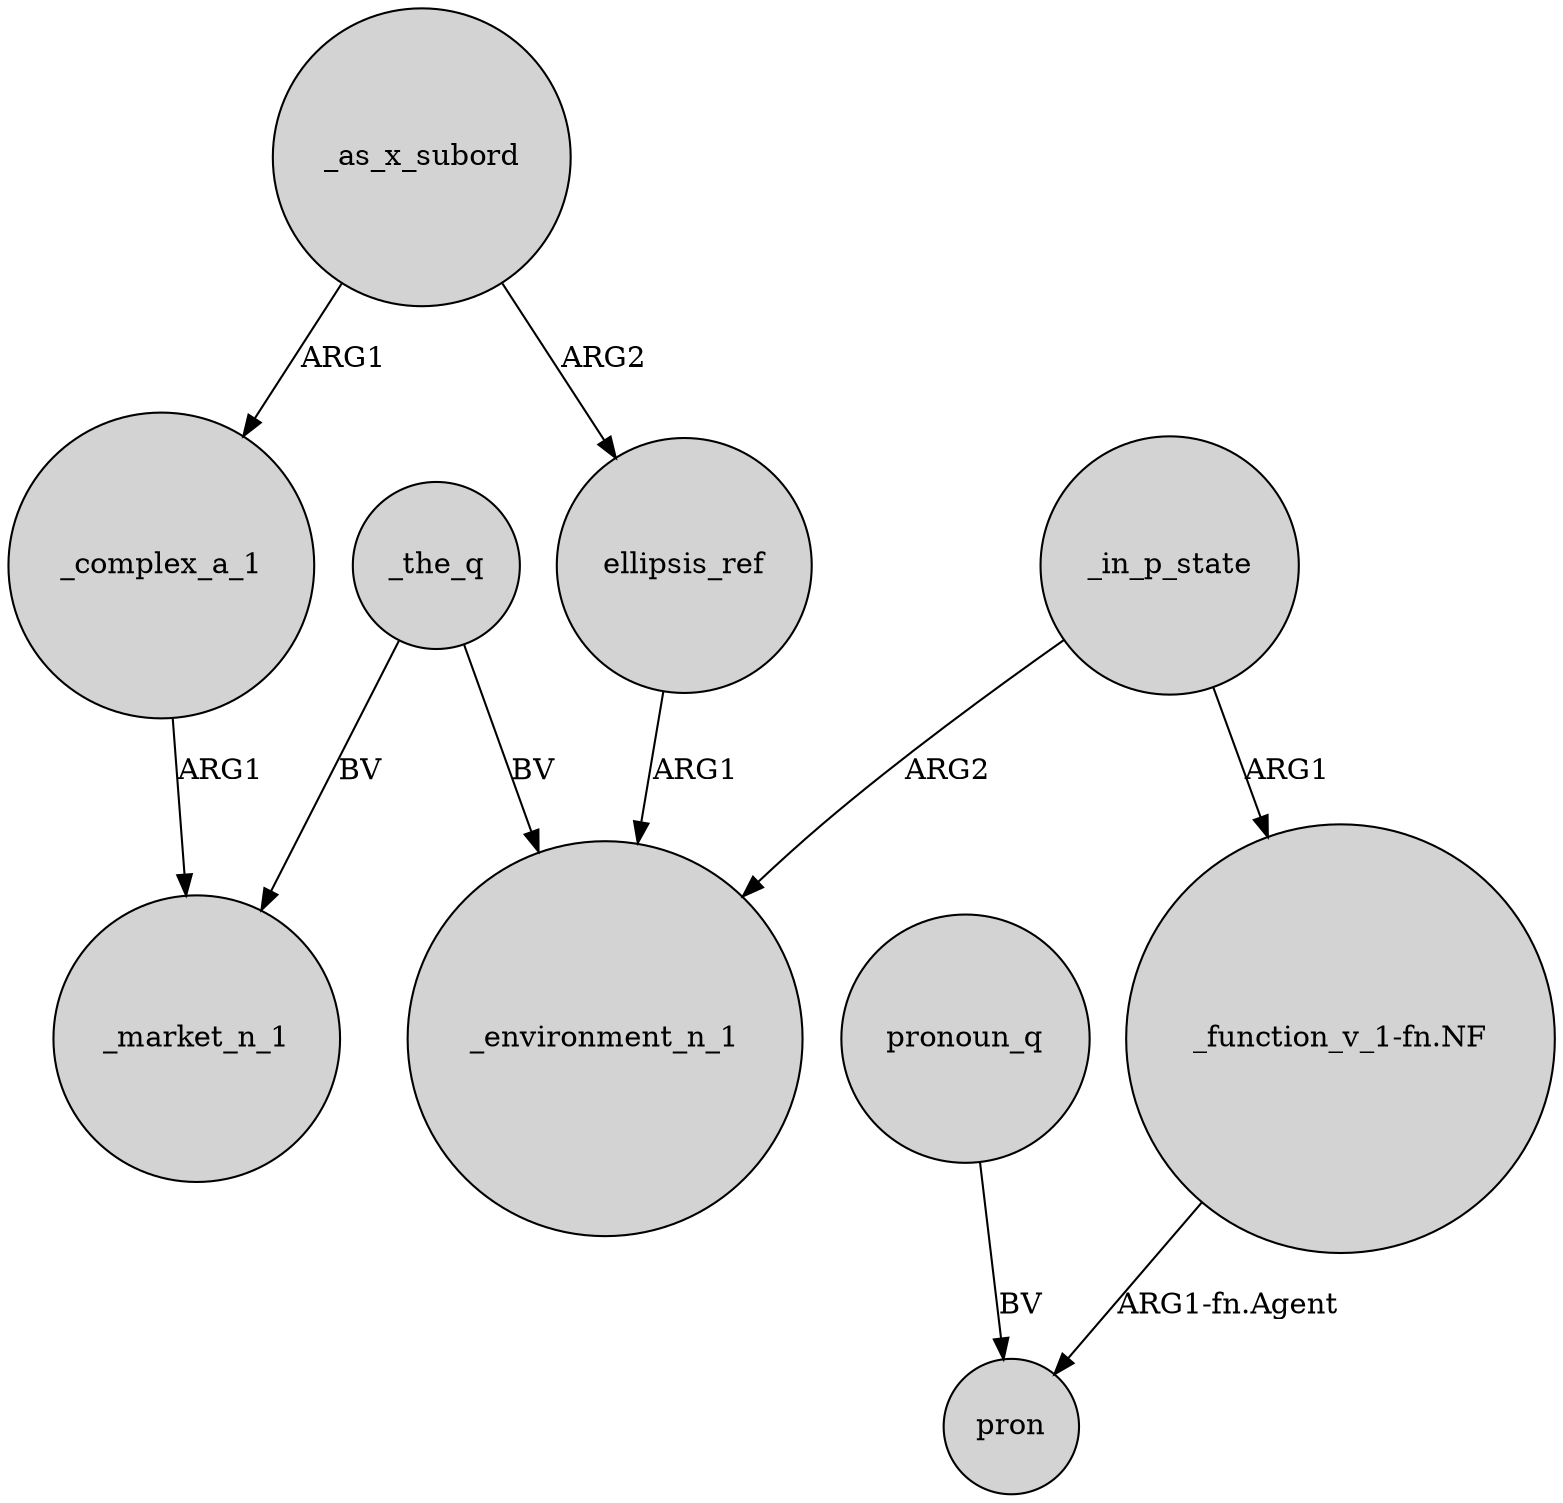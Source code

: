 digraph {
	node [shape=circle style=filled]
	_as_x_subord -> ellipsis_ref [label=ARG2]
	_the_q -> _environment_n_1 [label=BV]
	pronoun_q -> pron [label=BV]
	_in_p_state -> "_function_v_1-fn.NF" [label=ARG1]
	_the_q -> _market_n_1 [label=BV]
	_as_x_subord -> _complex_a_1 [label=ARG1]
	_in_p_state -> _environment_n_1 [label=ARG2]
	"_function_v_1-fn.NF" -> pron [label="ARG1-fn.Agent"]
	_complex_a_1 -> _market_n_1 [label=ARG1]
	ellipsis_ref -> _environment_n_1 [label=ARG1]
}
